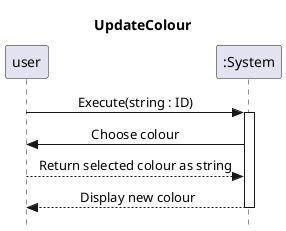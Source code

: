 @startuml test
skinparam style strictuml
skinparam sequenceMessageAlign center
title UpdateColour


participant "user" as user
participant ":System" as UCC

user -> UCC ++: Execute(string : ID)
UCC -> user : Choose colour
user --> UCC : Return selected colour as string
return Display new colour